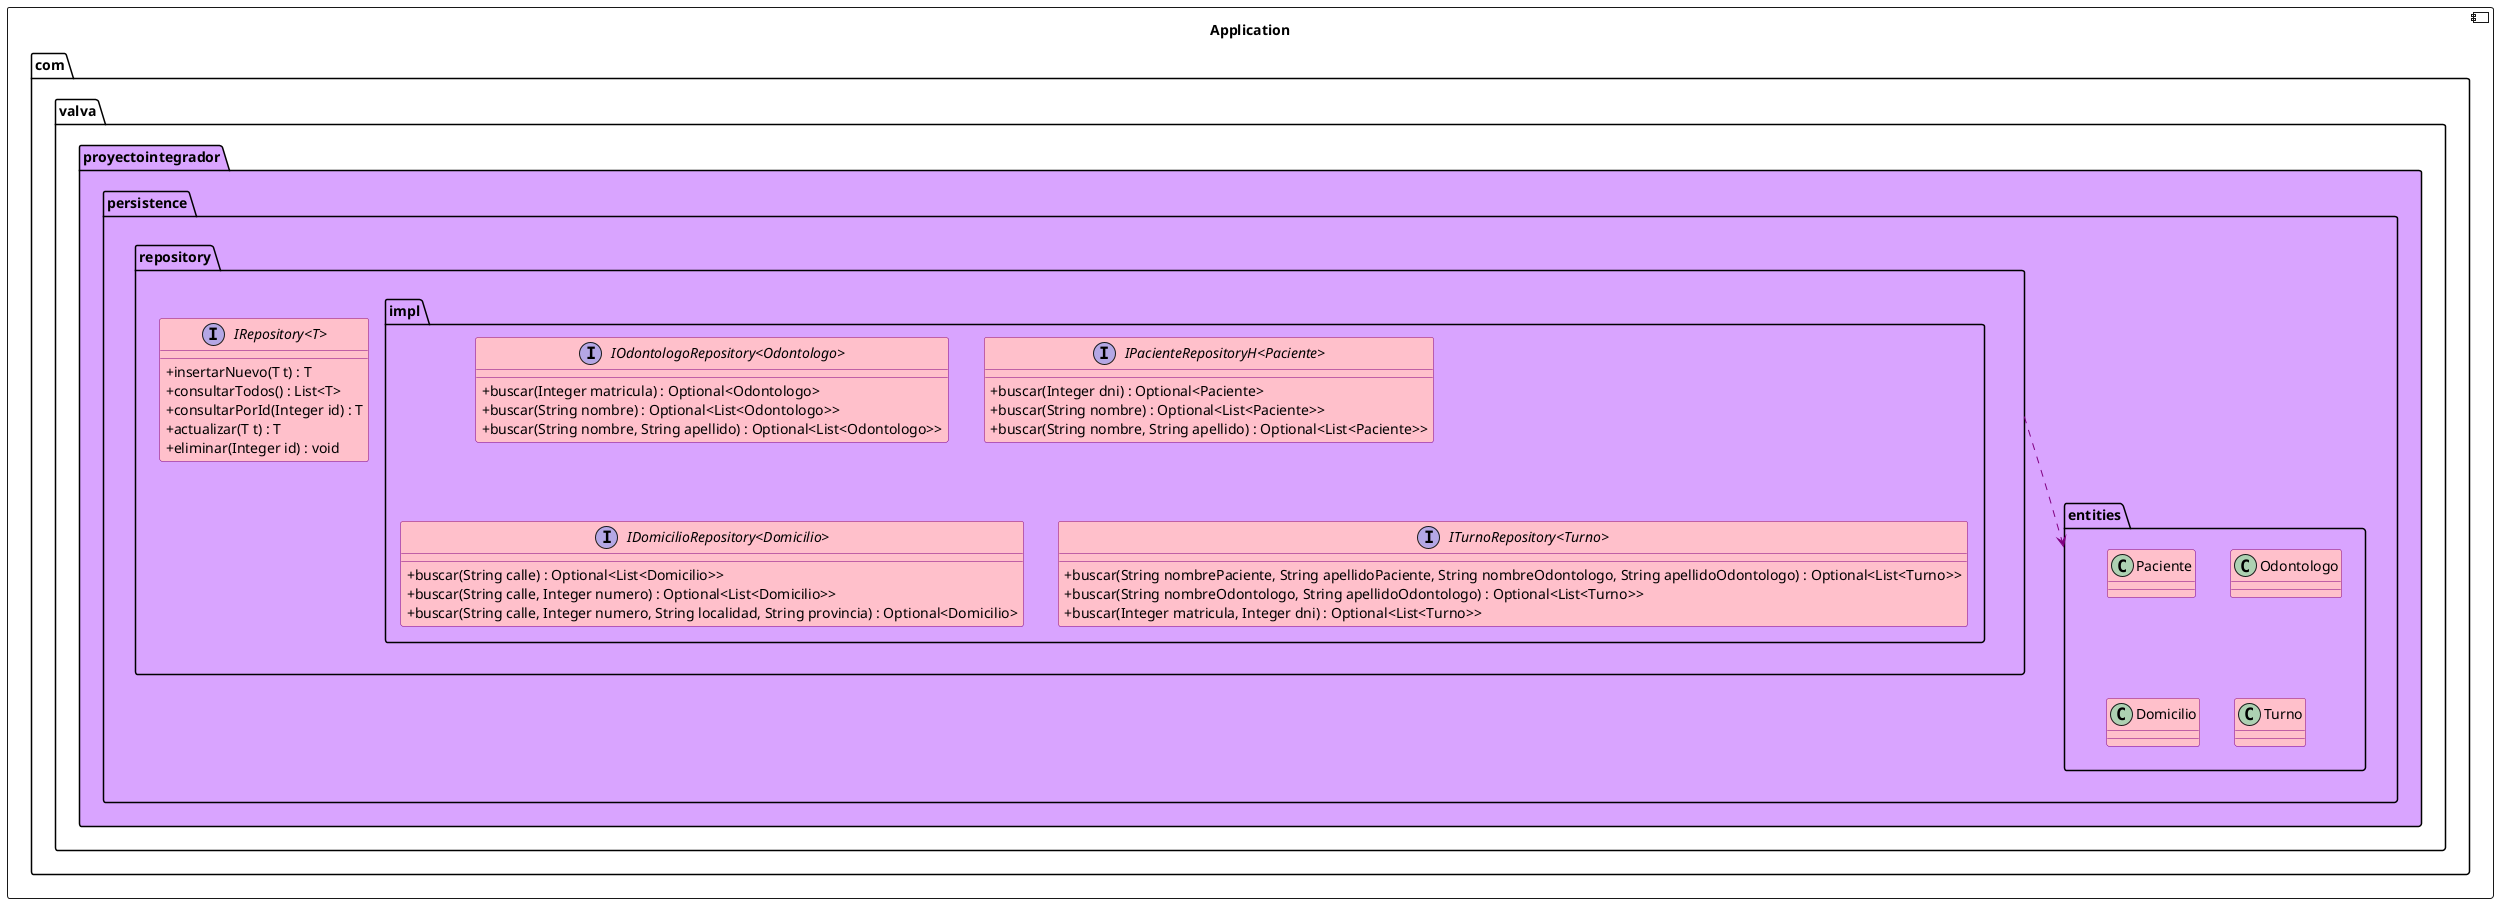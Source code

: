 @startuml
allowmixing

skinparam database {
    BorderColor pink
    BackgroundColor purple
    ArrowColor purple
    FontColor pink
}

skinparam rectangle {
    BorderColor purple
    BackgroundColor lightpink
    ArrowColor purple
}

skinparam class {
    BorderColor purple
    BackgroundColor pink
    ArrowColor purple
    AttributeIconSize 0
}

skinparam note {
    BorderColor darkslateblue
    BackgroundColor #90c0f0
    FontColor darkslateblue
}

component Application {
    package com.valva.proyectointegrador #d9a4ff {

        package persistence {
            package repository {
                interface "IRepository<T>"{
                    + insertarNuevo(T t) : T
                    + consultarTodos() : List<T>
                    + consultarPorId(Integer id) : T
                    + actualizar(T t) : T
                    + eliminar(Integer id) : void
                }

                package impl {
                    interface "IOdontologoRepository<Odontologo>" {
                        + buscar(Integer matricula) : Optional<Odontologo>
                        + buscar(String nombre) : Optional<List<Odontologo>>
                        + buscar(String nombre, String apellido) : Optional<List<Odontologo>>
                    }
                    interface "IPacienteRepositoryH<Paciente>" {
                        + buscar(Integer dni) : Optional<Paciente>
                        + buscar(String nombre) : Optional<List<Paciente>>
                        + buscar(String nombre, String apellido) : Optional<List<Paciente>>
                    }
                    interface "IDomicilioRepository<Domicilio>" {
                        + buscar(String calle) : Optional<List<Domicilio>>
                        + buscar(String calle, Integer numero) : Optional<List<Domicilio>>
                        + buscar(String calle, Integer numero, String localidad, String provincia) : Optional<Domicilio>
                    }
                    interface "ITurnoRepository<Turno>" {
                        + buscar(String nombrePaciente, String apellidoPaciente, String nombreOdontologo, String apellidoOdontologo) : Optional<List<Turno>>
                        + buscar(String nombreOdontologo, String apellidoOdontologo) : Optional<List<Turno>>
                        + buscar(Integer matricula, Integer dni) : Optional<List<Turno>>
                    }
                }
            }

            package entities {
                class Paciente
                class Odontologo
                class Domicilio
                class Turno
            }
        }

        repository ..> entities
    }

}
@enduml
